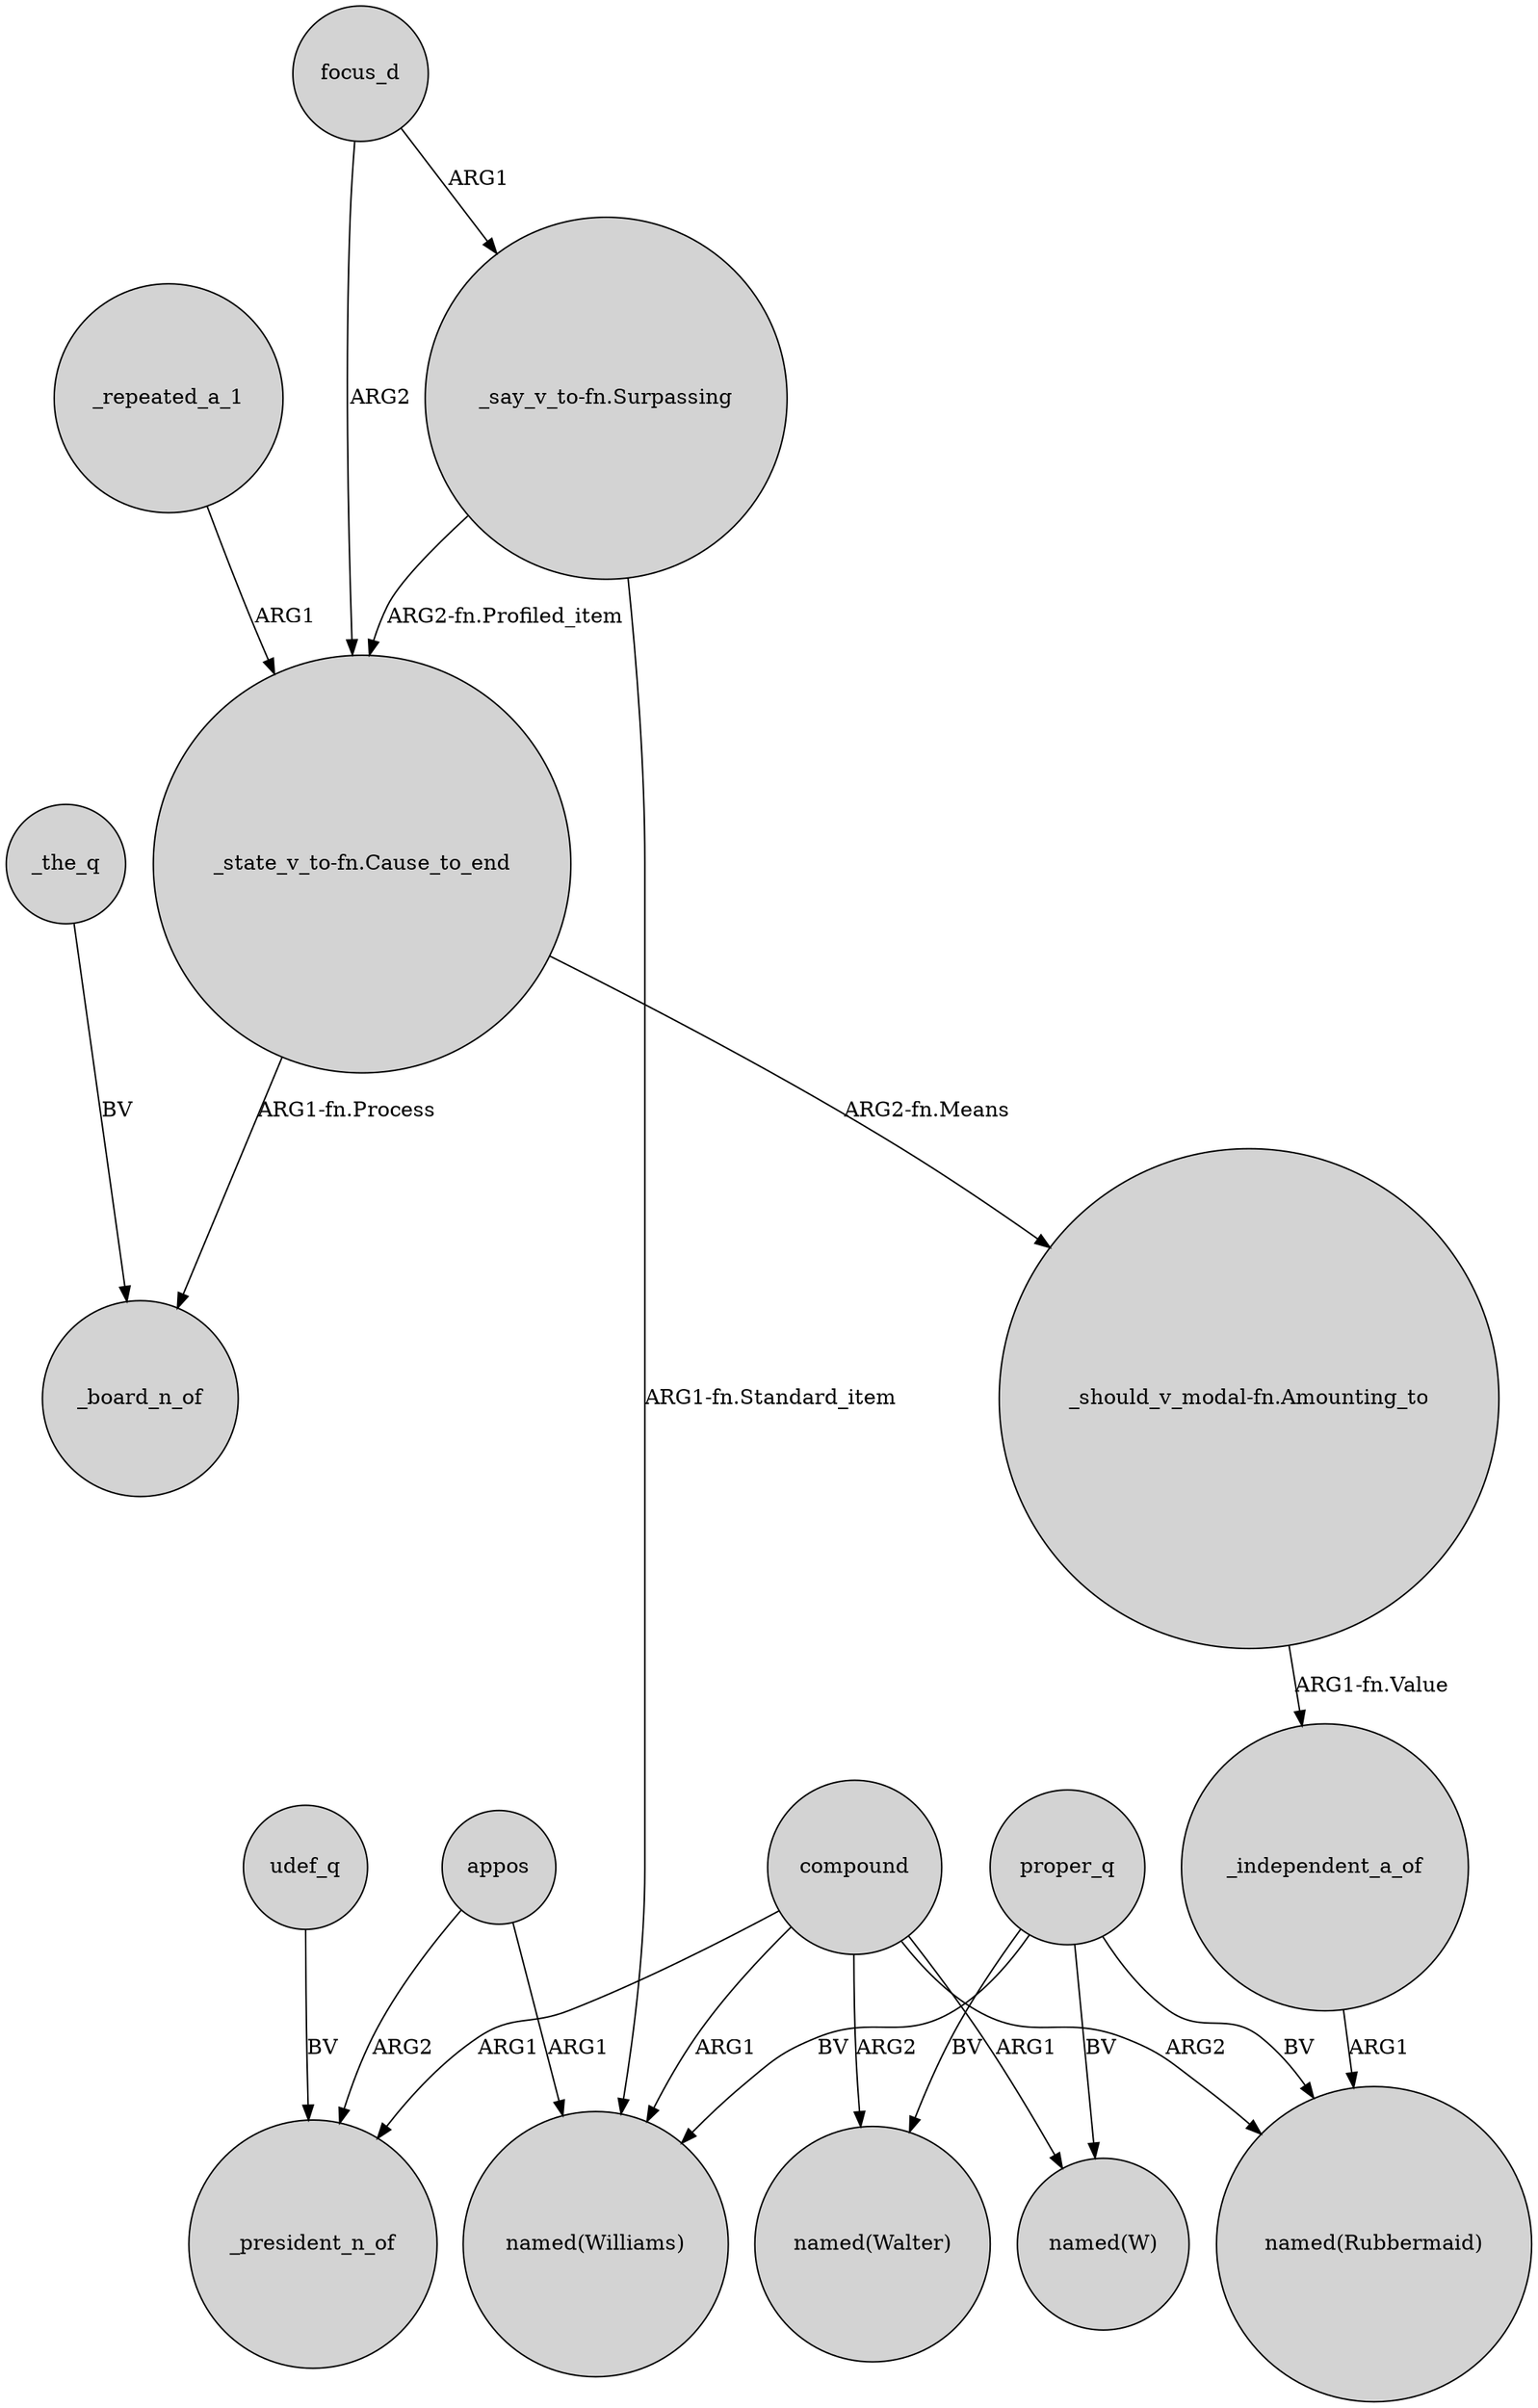 digraph {
	node [shape=circle style=filled]
	appos -> _president_n_of [label=ARG2]
	_repeated_a_1 -> "_state_v_to-fn.Cause_to_end" [label=ARG1]
	compound -> "named(Rubbermaid)" [label=ARG2]
	"_state_v_to-fn.Cause_to_end" -> "_should_v_modal-fn.Amounting_to" [label="ARG2-fn.Means"]
	proper_q -> "named(Walter)" [label=BV]
	compound -> "named(Walter)" [label=ARG2]
	"_state_v_to-fn.Cause_to_end" -> _board_n_of [label="ARG1-fn.Process"]
	_the_q -> _board_n_of [label=BV]
	proper_q -> "named(Rubbermaid)" [label=BV]
	focus_d -> "_state_v_to-fn.Cause_to_end" [label=ARG2]
	proper_q -> "named(W)" [label=BV]
	proper_q -> "named(Williams)" [label=BV]
	"_should_v_modal-fn.Amounting_to" -> _independent_a_of [label="ARG1-fn.Value"]
	"_say_v_to-fn.Surpassing" -> "named(Williams)" [label="ARG1-fn.Standard_item"]
	_independent_a_of -> "named(Rubbermaid)" [label=ARG1]
	appos -> "named(Williams)" [label=ARG1]
	focus_d -> "_say_v_to-fn.Surpassing" [label=ARG1]
	compound -> "named(Williams)" [label=ARG1]
	compound -> _president_n_of [label=ARG1]
	compound -> "named(W)" [label=ARG1]
	udef_q -> _president_n_of [label=BV]
	"_say_v_to-fn.Surpassing" -> "_state_v_to-fn.Cause_to_end" [label="ARG2-fn.Profiled_item"]
}
